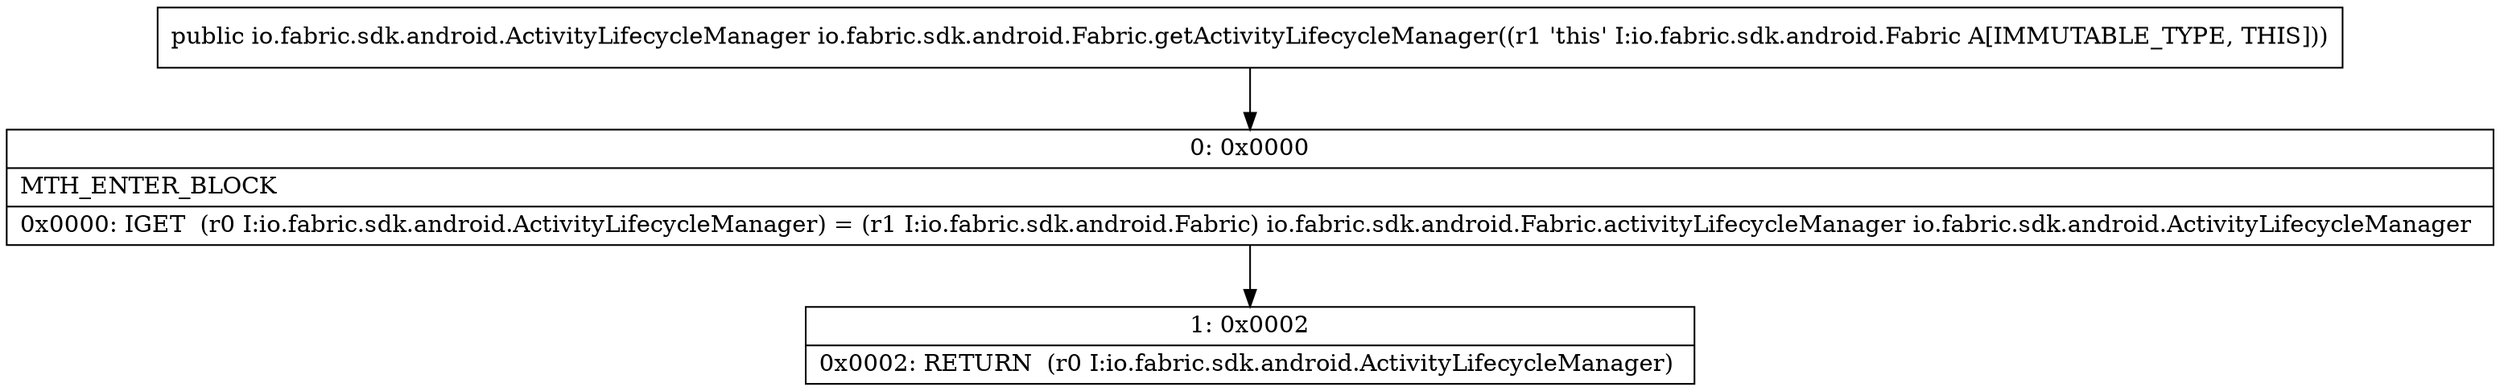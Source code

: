 digraph "CFG forio.fabric.sdk.android.Fabric.getActivityLifecycleManager()Lio\/fabric\/sdk\/android\/ActivityLifecycleManager;" {
Node_0 [shape=record,label="{0\:\ 0x0000|MTH_ENTER_BLOCK\l|0x0000: IGET  (r0 I:io.fabric.sdk.android.ActivityLifecycleManager) = (r1 I:io.fabric.sdk.android.Fabric) io.fabric.sdk.android.Fabric.activityLifecycleManager io.fabric.sdk.android.ActivityLifecycleManager \l}"];
Node_1 [shape=record,label="{1\:\ 0x0002|0x0002: RETURN  (r0 I:io.fabric.sdk.android.ActivityLifecycleManager) \l}"];
MethodNode[shape=record,label="{public io.fabric.sdk.android.ActivityLifecycleManager io.fabric.sdk.android.Fabric.getActivityLifecycleManager((r1 'this' I:io.fabric.sdk.android.Fabric A[IMMUTABLE_TYPE, THIS])) }"];
MethodNode -> Node_0;
Node_0 -> Node_1;
}

